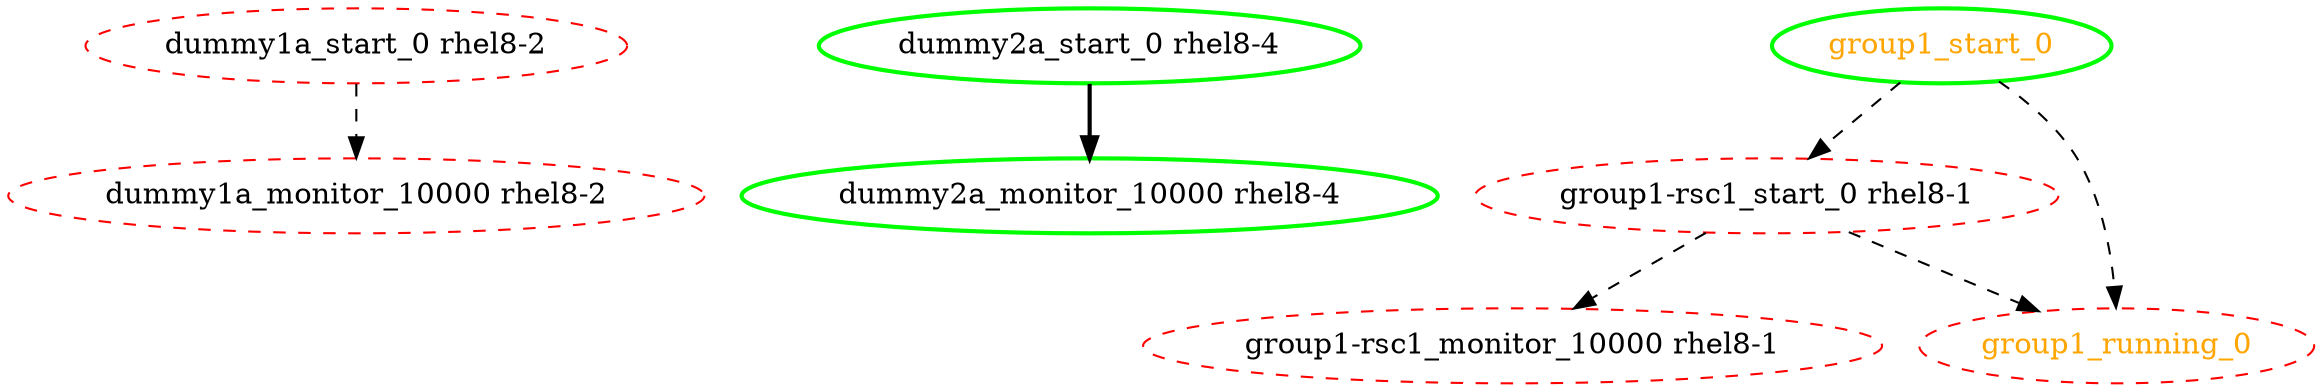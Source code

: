  digraph "g" {
"dummy1a_monitor_10000 rhel8-2" [ style=dashed color="red" fontcolor="black"]
"dummy1a_start_0 rhel8-2" -> "dummy1a_monitor_10000 rhel8-2" [ style = dashed]
"dummy1a_start_0 rhel8-2" [ style=dashed color="red" fontcolor="black"]
"dummy2a_monitor_10000 rhel8-4" [ style=bold color="green" fontcolor="black"]
"dummy2a_start_0 rhel8-4" -> "dummy2a_monitor_10000 rhel8-4" [ style = bold]
"dummy2a_start_0 rhel8-4" [ style=bold color="green" fontcolor="black"]
"group1-rsc1_monitor_10000 rhel8-1" [ style=dashed color="red" fontcolor="black"]
"group1-rsc1_start_0 rhel8-1" -> "group1-rsc1_monitor_10000 rhel8-1" [ style = dashed]
"group1-rsc1_start_0 rhel8-1" -> "group1_running_0" [ style = dashed]
"group1-rsc1_start_0 rhel8-1" [ style=dashed color="red" fontcolor="black"]
"group1_running_0" [ style=dashed color="red" fontcolor="orange"]
"group1_start_0" -> "group1-rsc1_start_0 rhel8-1" [ style = dashed]
"group1_start_0" -> "group1_running_0" [ style = dashed]
"group1_start_0" [ style=bold color="green" fontcolor="orange"]
}
